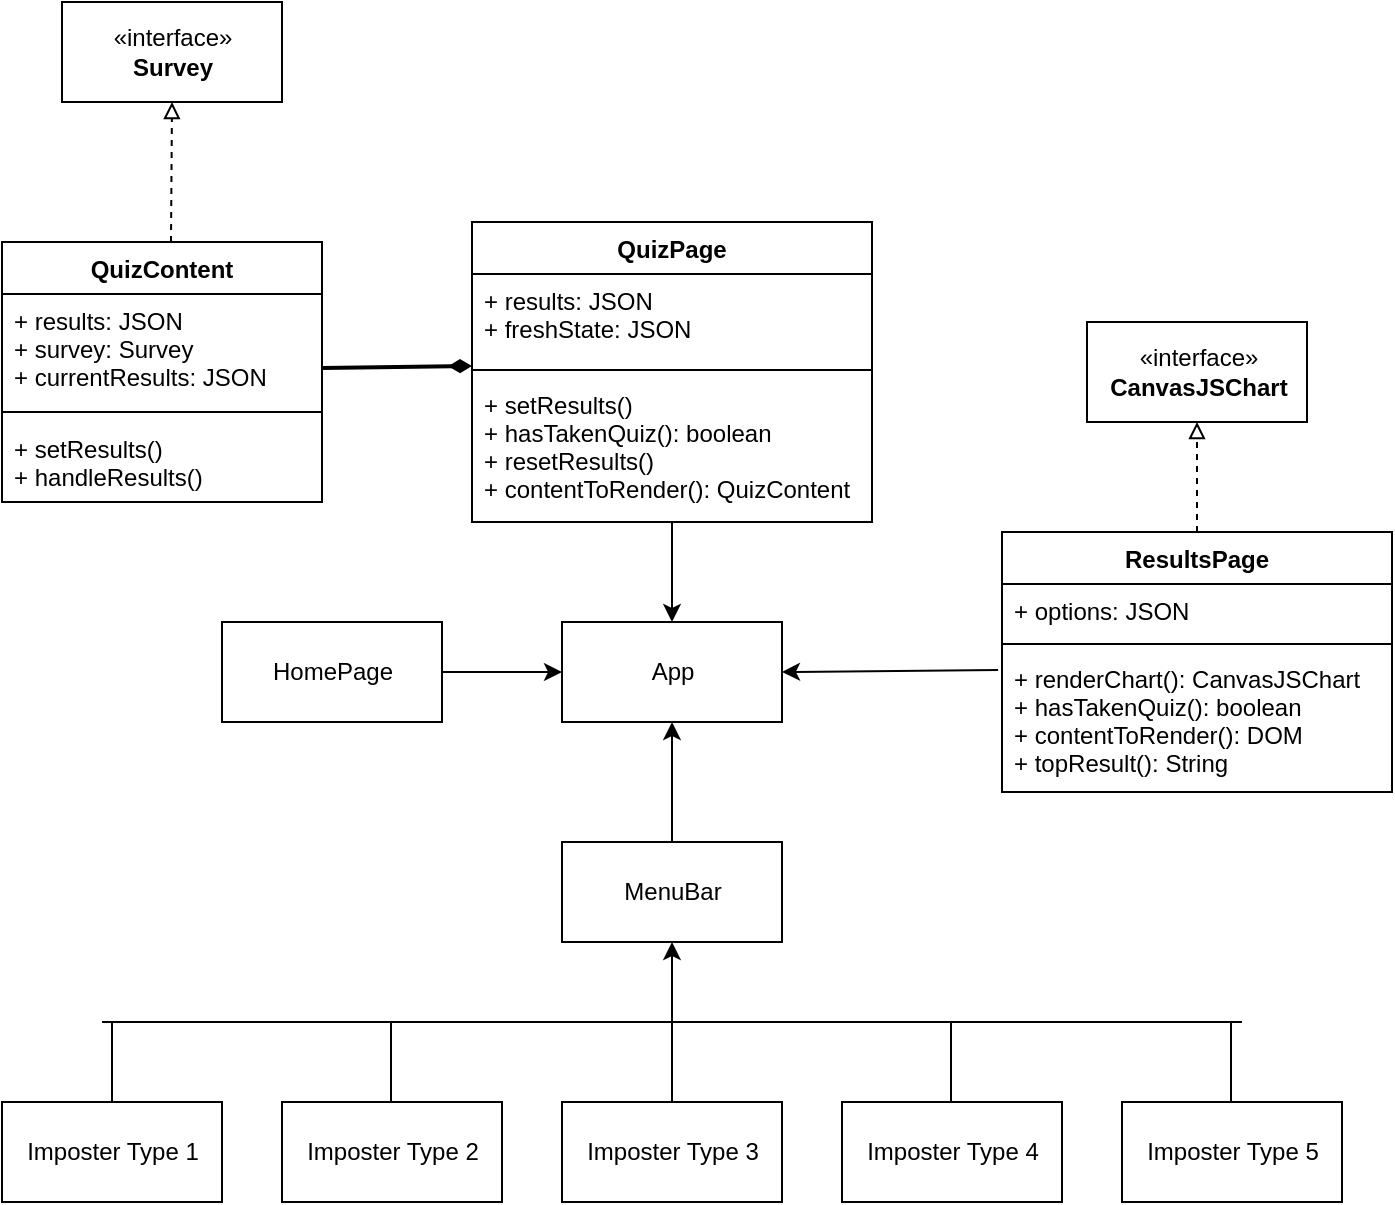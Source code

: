 <mxfile version="16.2.4" type="device"><diagram id="Msdvz3-sZLJxLEFykkTZ" name="Page-1"><mxGraphModel dx="1248" dy="693" grid="1" gridSize="10" guides="1" tooltips="1" connect="1" arrows="1" fold="1" page="1" pageScale="1" pageWidth="850" pageHeight="1100" math="0" shadow="0"><root><mxCell id="0"/><mxCell id="1" parent="0"/><mxCell id="A-hIXgwIa7qP2TdsWblM-1" value="App" style="html=1;" vertex="1" parent="1"><mxGeometry x="350" y="530" width="110" height="50" as="geometry"/></mxCell><mxCell id="A-hIXgwIa7qP2TdsWblM-2" value="MenuBar" style="html=1;" vertex="1" parent="1"><mxGeometry x="350" y="640" width="110" height="50" as="geometry"/></mxCell><mxCell id="A-hIXgwIa7qP2TdsWblM-3" value="QuizContent" style="swimlane;fontStyle=1;align=center;verticalAlign=top;childLayout=stackLayout;horizontal=1;startSize=26;horizontalStack=0;resizeParent=1;resizeParentMax=0;resizeLast=0;collapsible=1;marginBottom=0;" vertex="1" parent="1"><mxGeometry x="70" y="340" width="160" height="130" as="geometry"/></mxCell><mxCell id="A-hIXgwIa7qP2TdsWblM-4" value="+ results: JSON&#10;+ survey: Survey&#10;+ currentResults: JSON" style="text;strokeColor=none;fillColor=none;align=left;verticalAlign=top;spacingLeft=4;spacingRight=4;overflow=hidden;rotatable=0;points=[[0,0.5],[1,0.5]];portConstraint=eastwest;" vertex="1" parent="A-hIXgwIa7qP2TdsWblM-3"><mxGeometry y="26" width="160" height="54" as="geometry"/></mxCell><mxCell id="A-hIXgwIa7qP2TdsWblM-5" value="" style="line;strokeWidth=1;fillColor=none;align=left;verticalAlign=middle;spacingTop=-1;spacingLeft=3;spacingRight=3;rotatable=0;labelPosition=right;points=[];portConstraint=eastwest;" vertex="1" parent="A-hIXgwIa7qP2TdsWblM-3"><mxGeometry y="80" width="160" height="10" as="geometry"/></mxCell><mxCell id="A-hIXgwIa7qP2TdsWblM-6" value="+ setResults()&#10;+ handleResults()" style="text;strokeColor=none;fillColor=none;align=left;verticalAlign=top;spacingLeft=4;spacingRight=4;overflow=hidden;rotatable=0;points=[[0,0.5],[1,0.5]];portConstraint=eastwest;" vertex="1" parent="A-hIXgwIa7qP2TdsWblM-3"><mxGeometry y="90" width="160" height="40" as="geometry"/></mxCell><mxCell id="A-hIXgwIa7qP2TdsWblM-11" value="«interface»&lt;br&gt;&lt;b&gt;Survey&lt;/b&gt;" style="html=1;" vertex="1" parent="1"><mxGeometry x="100" y="220" width="110" height="50" as="geometry"/></mxCell><mxCell id="A-hIXgwIa7qP2TdsWblM-12" value="QuizPage" style="swimlane;fontStyle=1;align=center;verticalAlign=top;childLayout=stackLayout;horizontal=1;startSize=26;horizontalStack=0;resizeParent=1;resizeParentMax=0;resizeLast=0;collapsible=1;marginBottom=0;" vertex="1" parent="1"><mxGeometry x="305" y="330" width="200" height="150" as="geometry"/></mxCell><mxCell id="A-hIXgwIa7qP2TdsWblM-13" value="+ results: JSON&#10;+ freshState: JSON" style="text;strokeColor=none;fillColor=none;align=left;verticalAlign=top;spacingLeft=4;spacingRight=4;overflow=hidden;rotatable=0;points=[[0,0.5],[1,0.5]];portConstraint=eastwest;" vertex="1" parent="A-hIXgwIa7qP2TdsWblM-12"><mxGeometry y="26" width="200" height="44" as="geometry"/></mxCell><mxCell id="A-hIXgwIa7qP2TdsWblM-14" value="" style="line;strokeWidth=1;fillColor=none;align=left;verticalAlign=middle;spacingTop=-1;spacingLeft=3;spacingRight=3;rotatable=0;labelPosition=right;points=[];portConstraint=eastwest;" vertex="1" parent="A-hIXgwIa7qP2TdsWblM-12"><mxGeometry y="70" width="200" height="8" as="geometry"/></mxCell><mxCell id="A-hIXgwIa7qP2TdsWblM-15" value="+ setResults()&#10;+ hasTakenQuiz(): boolean&#10;+ resetResults()&#10;+ contentToRender(): QuizContent" style="text;strokeColor=none;fillColor=none;align=left;verticalAlign=top;spacingLeft=4;spacingRight=4;overflow=hidden;rotatable=0;points=[[0,0.5],[1,0.5]];portConstraint=eastwest;" vertex="1" parent="A-hIXgwIa7qP2TdsWblM-12"><mxGeometry y="78" width="200" height="72" as="geometry"/></mxCell><mxCell id="A-hIXgwIa7qP2TdsWblM-16" value="HomePage" style="html=1;" vertex="1" parent="1"><mxGeometry x="180" y="530" width="110" height="50" as="geometry"/></mxCell><mxCell id="A-hIXgwIa7qP2TdsWblM-17" value="ResultsPage" style="swimlane;fontStyle=1;align=center;verticalAlign=top;childLayout=stackLayout;horizontal=1;startSize=26;horizontalStack=0;resizeParent=1;resizeParentMax=0;resizeLast=0;collapsible=1;marginBottom=0;" vertex="1" parent="1"><mxGeometry x="570" y="485" width="195" height="130" as="geometry"/></mxCell><mxCell id="A-hIXgwIa7qP2TdsWblM-18" value="+ options: JSON" style="text;strokeColor=none;fillColor=none;align=left;verticalAlign=top;spacingLeft=4;spacingRight=4;overflow=hidden;rotatable=0;points=[[0,0.5],[1,0.5]];portConstraint=eastwest;" vertex="1" parent="A-hIXgwIa7qP2TdsWblM-17"><mxGeometry y="26" width="195" height="26" as="geometry"/></mxCell><mxCell id="A-hIXgwIa7qP2TdsWblM-19" value="" style="line;strokeWidth=1;fillColor=none;align=left;verticalAlign=middle;spacingTop=-1;spacingLeft=3;spacingRight=3;rotatable=0;labelPosition=right;points=[];portConstraint=eastwest;" vertex="1" parent="A-hIXgwIa7qP2TdsWblM-17"><mxGeometry y="52" width="195" height="8" as="geometry"/></mxCell><mxCell id="A-hIXgwIa7qP2TdsWblM-20" value="+ renderChart(): CanvasJSChart&#10;+ hasTakenQuiz(): boolean&#10;+ contentToRender(): DOM&#10;+ topResult(): String" style="text;strokeColor=none;fillColor=none;align=left;verticalAlign=top;spacingLeft=4;spacingRight=4;overflow=hidden;rotatable=0;points=[[0,0.5],[1,0.5]];portConstraint=eastwest;" vertex="1" parent="A-hIXgwIa7qP2TdsWblM-17"><mxGeometry y="60" width="195" height="70" as="geometry"/></mxCell><mxCell id="A-hIXgwIa7qP2TdsWblM-21" value="«interface»&lt;br&gt;&lt;b&gt;CanvasJSChart&lt;/b&gt;" style="html=1;" vertex="1" parent="1"><mxGeometry x="612.5" y="380" width="110" height="50" as="geometry"/></mxCell><mxCell id="A-hIXgwIa7qP2TdsWblM-22" value="Imposter Type 1" style="html=1;" vertex="1" parent="1"><mxGeometry x="70" y="770" width="110" height="50" as="geometry"/></mxCell><mxCell id="A-hIXgwIa7qP2TdsWblM-23" value="Imposter Type 2" style="html=1;" vertex="1" parent="1"><mxGeometry x="210" y="770" width="110" height="50" as="geometry"/></mxCell><mxCell id="A-hIXgwIa7qP2TdsWblM-24" value="Imposter Type 3" style="html=1;" vertex="1" parent="1"><mxGeometry x="350" y="770" width="110" height="50" as="geometry"/></mxCell><mxCell id="A-hIXgwIa7qP2TdsWblM-25" value="Imposter Type 4" style="html=1;" vertex="1" parent="1"><mxGeometry x="490" y="770" width="110" height="50" as="geometry"/></mxCell><mxCell id="A-hIXgwIa7qP2TdsWblM-26" value="Imposter Type 5" style="html=1;" vertex="1" parent="1"><mxGeometry x="630" y="770" width="110" height="50" as="geometry"/></mxCell><mxCell id="A-hIXgwIa7qP2TdsWblM-28" value="" style="endArrow=none;html=1;rounded=0;exitX=0.5;exitY=0;exitDx=0;exitDy=0;" edge="1" parent="1" source="A-hIXgwIa7qP2TdsWblM-22"><mxGeometry width="50" height="50" relative="1" as="geometry"><mxPoint x="400" y="600" as="sourcePoint"/><mxPoint x="125" y="730" as="targetPoint"/></mxGeometry></mxCell><mxCell id="A-hIXgwIa7qP2TdsWblM-29" value="" style="endArrow=none;html=1;rounded=0;exitX=0.5;exitY=0;exitDx=0;exitDy=0;" edge="1" parent="1"><mxGeometry width="50" height="50" relative="1" as="geometry"><mxPoint x="264.5" y="770" as="sourcePoint"/><mxPoint x="264.5" y="730" as="targetPoint"/></mxGeometry></mxCell><mxCell id="A-hIXgwIa7qP2TdsWblM-31" value="" style="endArrow=none;html=1;rounded=0;exitX=0.5;exitY=0;exitDx=0;exitDy=0;" edge="1" parent="1"><mxGeometry width="50" height="50" relative="1" as="geometry"><mxPoint x="544.5" y="770" as="sourcePoint"/><mxPoint x="544.5" y="730" as="targetPoint"/></mxGeometry></mxCell><mxCell id="A-hIXgwIa7qP2TdsWblM-32" value="" style="endArrow=none;html=1;rounded=0;exitX=0.5;exitY=0;exitDx=0;exitDy=0;" edge="1" parent="1"><mxGeometry width="50" height="50" relative="1" as="geometry"><mxPoint x="684.5" y="770" as="sourcePoint"/><mxPoint x="684.5" y="730" as="targetPoint"/></mxGeometry></mxCell><mxCell id="A-hIXgwIa7qP2TdsWblM-33" value="" style="endArrow=classic;html=1;rounded=0;exitX=0.5;exitY=0;exitDx=0;exitDy=0;" edge="1" parent="1" source="A-hIXgwIa7qP2TdsWblM-24"><mxGeometry width="50" height="50" relative="1" as="geometry"><mxPoint x="350" y="740" as="sourcePoint"/><mxPoint x="405" y="690" as="targetPoint"/></mxGeometry></mxCell><mxCell id="A-hIXgwIa7qP2TdsWblM-34" value="" style="endArrow=none;html=1;rounded=0;" edge="1" parent="1"><mxGeometry width="50" height="50" relative="1" as="geometry"><mxPoint x="120" y="730" as="sourcePoint"/><mxPoint x="690" y="730" as="targetPoint"/></mxGeometry></mxCell><mxCell id="A-hIXgwIa7qP2TdsWblM-35" value="" style="endArrow=classic;html=1;rounded=0;exitX=0.5;exitY=0;exitDx=0;exitDy=0;entryX=0.5;entryY=1;entryDx=0;entryDy=0;" edge="1" parent="1" source="A-hIXgwIa7qP2TdsWblM-2" target="A-hIXgwIa7qP2TdsWblM-1"><mxGeometry width="50" height="50" relative="1" as="geometry"><mxPoint x="360" y="640" as="sourcePoint"/><mxPoint x="410" y="590" as="targetPoint"/></mxGeometry></mxCell><mxCell id="A-hIXgwIa7qP2TdsWblM-36" value="" style="endArrow=classic;html=1;rounded=0;exitX=1;exitY=0.5;exitDx=0;exitDy=0;entryX=0;entryY=0.5;entryDx=0;entryDy=0;" edge="1" parent="1" source="A-hIXgwIa7qP2TdsWblM-16" target="A-hIXgwIa7qP2TdsWblM-1"><mxGeometry width="50" height="50" relative="1" as="geometry"><mxPoint x="300" y="590" as="sourcePoint"/><mxPoint x="350" y="540" as="targetPoint"/></mxGeometry></mxCell><mxCell id="A-hIXgwIa7qP2TdsWblM-37" value="" style="endArrow=classic;html=1;rounded=0;exitX=-0.01;exitY=0.129;exitDx=0;exitDy=0;exitPerimeter=0;entryX=1;entryY=0.5;entryDx=0;entryDy=0;" edge="1" parent="1" source="A-hIXgwIa7qP2TdsWblM-20" target="A-hIXgwIa7qP2TdsWblM-1"><mxGeometry width="50" height="50" relative="1" as="geometry"><mxPoint x="550" y="540" as="sourcePoint"/><mxPoint x="550" y="620" as="targetPoint"/></mxGeometry></mxCell><mxCell id="A-hIXgwIa7qP2TdsWblM-39" value="" style="endArrow=classic;html=1;rounded=0;entryX=0.5;entryY=0;entryDx=0;entryDy=0;" edge="1" parent="1" target="A-hIXgwIa7qP2TdsWblM-1"><mxGeometry width="50" height="50" relative="1" as="geometry"><mxPoint x="405" y="480" as="sourcePoint"/><mxPoint x="415" y="590" as="targetPoint"/></mxGeometry></mxCell><mxCell id="A-hIXgwIa7qP2TdsWblM-40" value="" style="endArrow=diamondThin;html=1;rounded=0;exitX=1;exitY=0.685;exitDx=0;exitDy=0;entryX=0;entryY=1.045;entryDx=0;entryDy=0;exitPerimeter=0;entryPerimeter=0;endFill=1;strokeWidth=2;" edge="1" parent="1" source="A-hIXgwIa7qP2TdsWblM-4" target="A-hIXgwIa7qP2TdsWblM-13"><mxGeometry width="50" height="50" relative="1" as="geometry"><mxPoint x="410" y="492.016" as="sourcePoint"/><mxPoint x="415" y="540" as="targetPoint"/></mxGeometry></mxCell><mxCell id="A-hIXgwIa7qP2TdsWblM-42" value="" style="endArrow=block;html=1;rounded=0;exitX=0.5;exitY=0;exitDx=0;exitDy=0;entryX=0.5;entryY=1;entryDx=0;entryDy=0;dashed=1;endFill=0;" edge="1" parent="1" source="A-hIXgwIa7qP2TdsWblM-17" target="A-hIXgwIa7qP2TdsWblM-21"><mxGeometry width="50" height="50" relative="1" as="geometry"><mxPoint x="578.05" y="564.03" as="sourcePoint"/><mxPoint x="470" y="565" as="targetPoint"/></mxGeometry></mxCell><mxCell id="A-hIXgwIa7qP2TdsWblM-43" value="" style="endArrow=block;html=1;rounded=0;exitX=0.5;exitY=0;exitDx=0;exitDy=0;entryX=0.5;entryY=1;entryDx=0;entryDy=0;dashed=1;endFill=0;" edge="1" parent="1" target="A-hIXgwIa7qP2TdsWblM-11"><mxGeometry width="50" height="50" relative="1" as="geometry"><mxPoint x="154.5" y="340" as="sourcePoint"/><mxPoint x="154.5" y="285" as="targetPoint"/></mxGeometry></mxCell></root></mxGraphModel></diagram></mxfile>